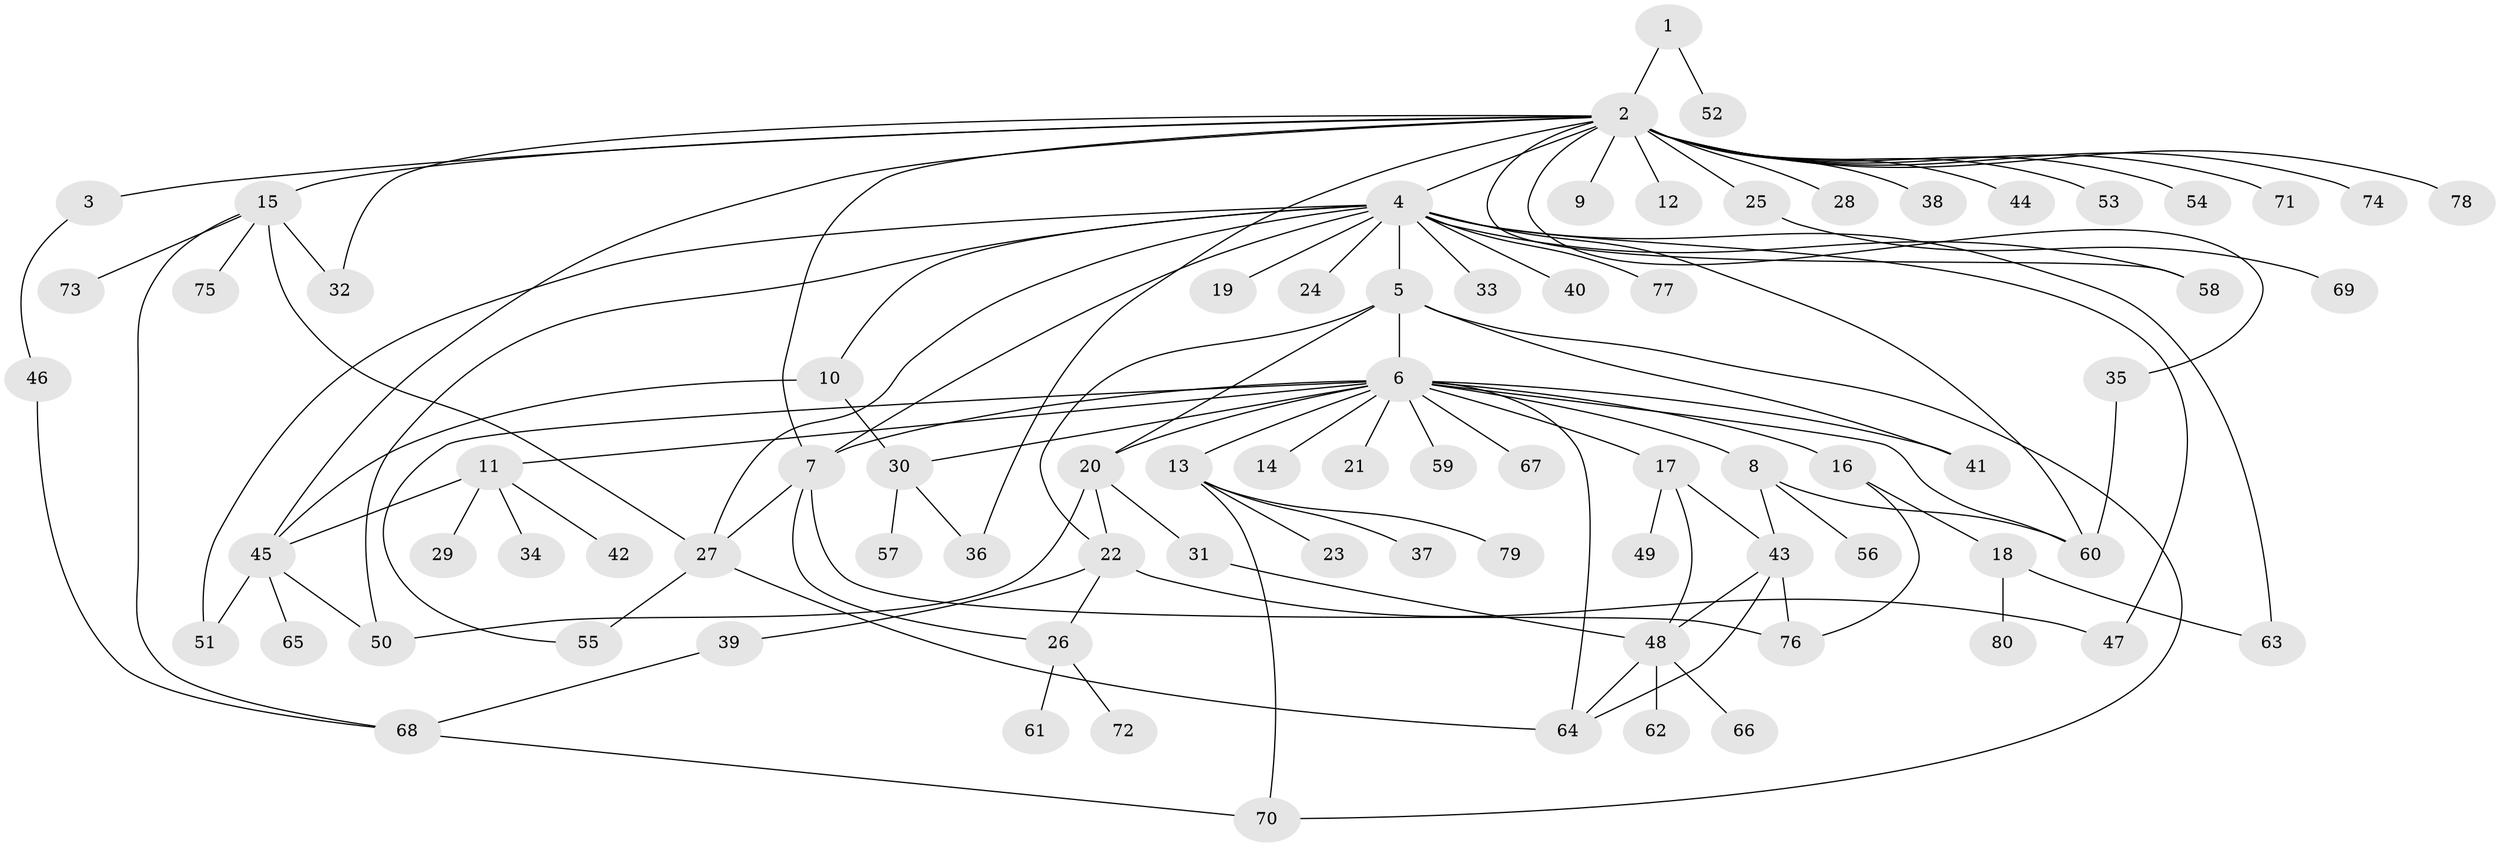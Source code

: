 // original degree distribution, {2: 0.21052631578947367, 22: 0.008771929824561403, 3: 0.14912280701754385, 19: 0.008771929824561403, 6: 0.02631578947368421, 1: 0.4649122807017544, 18: 0.008771929824561403, 7: 0.02631578947368421, 5: 0.05263157894736842, 4: 0.043859649122807015}
// Generated by graph-tools (version 1.1) at 2025/50/03/04/25 22:50:28]
// undirected, 80 vertices, 114 edges
graph export_dot {
  node [color=gray90,style=filled];
  1;
  2;
  3;
  4;
  5;
  6;
  7;
  8;
  9;
  10;
  11;
  12;
  13;
  14;
  15;
  16;
  17;
  18;
  19;
  20;
  21;
  22;
  23;
  24;
  25;
  26;
  27;
  28;
  29;
  30;
  31;
  32;
  33;
  34;
  35;
  36;
  37;
  38;
  39;
  40;
  41;
  42;
  43;
  44;
  45;
  46;
  47;
  48;
  49;
  50;
  51;
  52;
  53;
  54;
  55;
  56;
  57;
  58;
  59;
  60;
  61;
  62;
  63;
  64;
  65;
  66;
  67;
  68;
  69;
  70;
  71;
  72;
  73;
  74;
  75;
  76;
  77;
  78;
  79;
  80;
  1 -- 2 [weight=1.0];
  1 -- 52 [weight=1.0];
  2 -- 3 [weight=1.0];
  2 -- 4 [weight=1.0];
  2 -- 7 [weight=1.0];
  2 -- 9 [weight=1.0];
  2 -- 12 [weight=1.0];
  2 -- 15 [weight=1.0];
  2 -- 25 [weight=1.0];
  2 -- 28 [weight=1.0];
  2 -- 32 [weight=1.0];
  2 -- 35 [weight=1.0];
  2 -- 36 [weight=1.0];
  2 -- 38 [weight=1.0];
  2 -- 44 [weight=1.0];
  2 -- 45 [weight=1.0];
  2 -- 53 [weight=1.0];
  2 -- 54 [weight=1.0];
  2 -- 58 [weight=1.0];
  2 -- 71 [weight=1.0];
  2 -- 74 [weight=1.0];
  2 -- 78 [weight=1.0];
  3 -- 46 [weight=1.0];
  4 -- 5 [weight=2.0];
  4 -- 7 [weight=1.0];
  4 -- 10 [weight=1.0];
  4 -- 19 [weight=1.0];
  4 -- 24 [weight=1.0];
  4 -- 27 [weight=1.0];
  4 -- 33 [weight=1.0];
  4 -- 40 [weight=1.0];
  4 -- 47 [weight=1.0];
  4 -- 50 [weight=1.0];
  4 -- 51 [weight=1.0];
  4 -- 58 [weight=1.0];
  4 -- 60 [weight=1.0];
  4 -- 63 [weight=1.0];
  4 -- 77 [weight=1.0];
  5 -- 6 [weight=1.0];
  5 -- 20 [weight=1.0];
  5 -- 22 [weight=1.0];
  5 -- 41 [weight=2.0];
  5 -- 70 [weight=1.0];
  6 -- 7 [weight=1.0];
  6 -- 8 [weight=1.0];
  6 -- 11 [weight=1.0];
  6 -- 13 [weight=1.0];
  6 -- 14 [weight=1.0];
  6 -- 16 [weight=1.0];
  6 -- 17 [weight=1.0];
  6 -- 20 [weight=1.0];
  6 -- 21 [weight=1.0];
  6 -- 30 [weight=1.0];
  6 -- 41 [weight=1.0];
  6 -- 55 [weight=1.0];
  6 -- 59 [weight=1.0];
  6 -- 60 [weight=1.0];
  6 -- 64 [weight=1.0];
  6 -- 67 [weight=1.0];
  7 -- 26 [weight=1.0];
  7 -- 27 [weight=1.0];
  7 -- 76 [weight=1.0];
  8 -- 43 [weight=1.0];
  8 -- 56 [weight=1.0];
  8 -- 60 [weight=1.0];
  10 -- 30 [weight=1.0];
  10 -- 45 [weight=1.0];
  11 -- 29 [weight=1.0];
  11 -- 34 [weight=1.0];
  11 -- 42 [weight=1.0];
  11 -- 45 [weight=1.0];
  13 -- 23 [weight=1.0];
  13 -- 37 [weight=1.0];
  13 -- 70 [weight=1.0];
  13 -- 79 [weight=1.0];
  15 -- 27 [weight=1.0];
  15 -- 32 [weight=1.0];
  15 -- 68 [weight=1.0];
  15 -- 73 [weight=1.0];
  15 -- 75 [weight=1.0];
  16 -- 18 [weight=1.0];
  16 -- 76 [weight=1.0];
  17 -- 43 [weight=1.0];
  17 -- 48 [weight=1.0];
  17 -- 49 [weight=1.0];
  18 -- 63 [weight=1.0];
  18 -- 80 [weight=1.0];
  20 -- 22 [weight=1.0];
  20 -- 31 [weight=1.0];
  20 -- 50 [weight=1.0];
  22 -- 26 [weight=1.0];
  22 -- 39 [weight=1.0];
  22 -- 47 [weight=1.0];
  25 -- 69 [weight=1.0];
  26 -- 61 [weight=1.0];
  26 -- 72 [weight=1.0];
  27 -- 55 [weight=1.0];
  27 -- 64 [weight=2.0];
  30 -- 36 [weight=1.0];
  30 -- 57 [weight=1.0];
  31 -- 48 [weight=1.0];
  35 -- 60 [weight=1.0];
  39 -- 68 [weight=1.0];
  43 -- 48 [weight=1.0];
  43 -- 64 [weight=1.0];
  43 -- 76 [weight=1.0];
  45 -- 50 [weight=1.0];
  45 -- 51 [weight=1.0];
  45 -- 65 [weight=1.0];
  46 -- 68 [weight=1.0];
  48 -- 62 [weight=1.0];
  48 -- 64 [weight=1.0];
  48 -- 66 [weight=1.0];
  68 -- 70 [weight=1.0];
}
